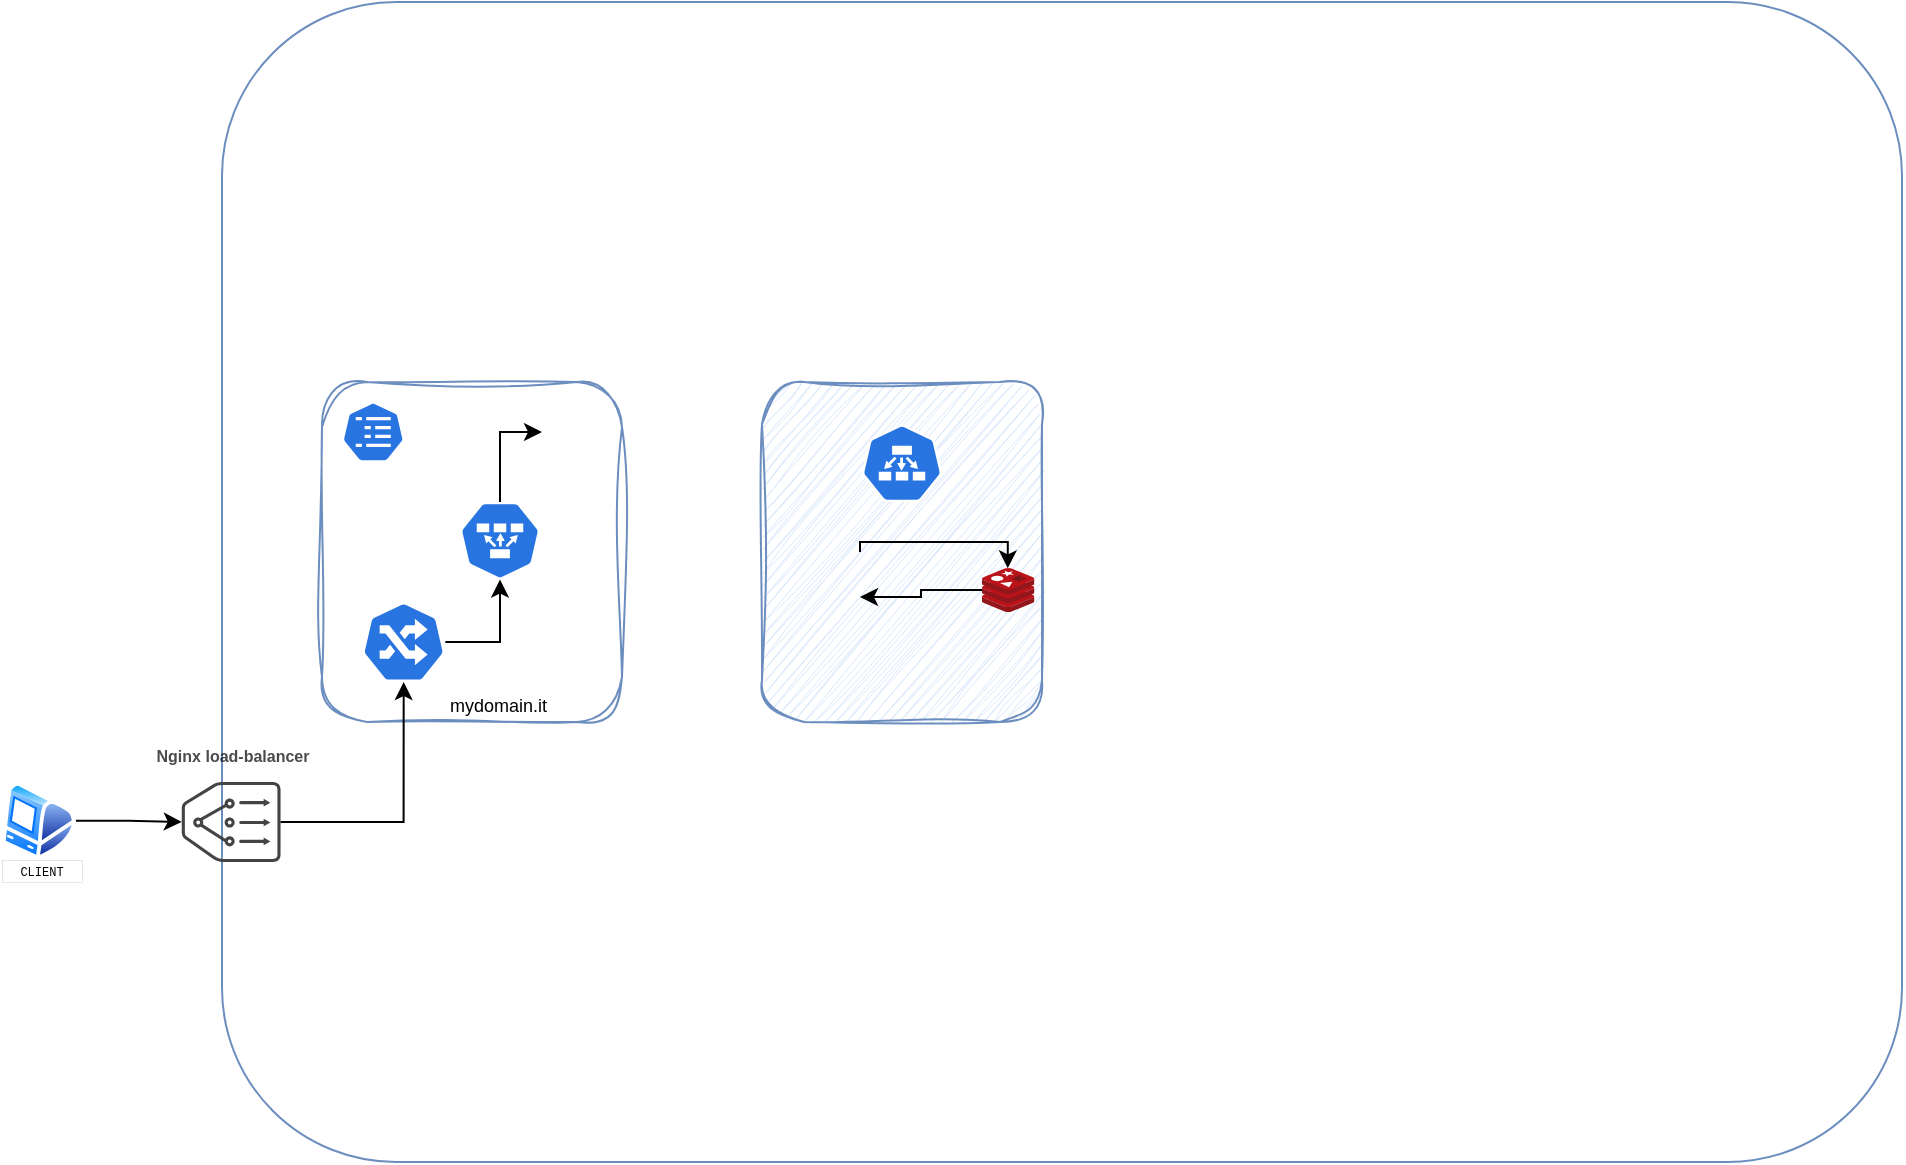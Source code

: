 <mxfile version="26.0.6">
  <diagram name="Pagina-1" id="QrnaqqMQCjqXPSKGcL_w">
    <mxGraphModel dx="1912" dy="5686" grid="1" gridSize="10" guides="1" tooltips="1" connect="1" arrows="1" fold="1" page="1" pageScale="1" pageWidth="3300" pageHeight="4681" math="0" shadow="0">
      <root>
        <mxCell id="0" />
        <mxCell id="1" parent="0" />
        <mxCell id="EirN7TWyW5HWCzwUAPrO-3" value="" style="rounded=1;whiteSpace=wrap;html=1;fillColor=none;strokeColor=#6c8ebf;" vertex="1" parent="1">
          <mxGeometry x="150" y="-1080" width="840" height="580" as="geometry" />
        </mxCell>
        <mxCell id="EirN7TWyW5HWCzwUAPrO-13" value="" style="rounded=1;whiteSpace=wrap;html=1;fillColor=none;strokeColor=#6c8ebf;sketch=1;curveFitting=1;jiggle=2;" vertex="1" parent="1">
          <mxGeometry x="200" y="-890" width="150" height="170" as="geometry" />
        </mxCell>
        <mxCell id="EirN7TWyW5HWCzwUAPrO-1" value="mydomain.it" style="aspect=fixed;sketch=0;html=1;dashed=0;whitespace=wrap;verticalLabelPosition=bottom;verticalAlign=top;fillColor=#2875E2;strokeColor=#ffffff;points=[[0.005,0.63,0],[0.1,0.2,0],[0.9,0.2,0],[0.5,0,0],[0.995,0.63,0],[0.72,0.99,0],[0.5,1,0],[0.28,0.99,0]];shape=mxgraph.kubernetes.icon2;prIcon=ing;labelPosition=right;align=left;fontSize=9;" vertex="1" parent="1">
          <mxGeometry x="220" y="-780" width="41.67" height="40" as="geometry" />
        </mxCell>
        <mxCell id="EirN7TWyW5HWCzwUAPrO-6" style="edgeStyle=orthogonalEdgeStyle;rounded=0;orthogonalLoop=1;jettySize=auto;html=1;exitX=1;exitY=0.5;exitDx=0;exitDy=0;" edge="1" parent="1" source="EirN7TWyW5HWCzwUAPrO-2" target="EirN7TWyW5HWCzwUAPrO-4">
          <mxGeometry relative="1" as="geometry" />
        </mxCell>
        <mxCell id="EirN7TWyW5HWCzwUAPrO-2" value="" style="image;aspect=fixed;perimeter=ellipsePerimeter;html=1;align=center;shadow=0;dashed=0;spacingTop=3;image=img/lib/active_directory/mac_client.svg;" vertex="1" parent="1">
          <mxGeometry x="39.88" y="-690.32" width="37" height="39.36" as="geometry" />
        </mxCell>
        <mxCell id="EirN7TWyW5HWCzwUAPrO-4" value="&lt;h1&gt;Nginx&amp;nbsp;&lt;span style=&quot;background-color: transparent; color: light-dark(rgb(0, 0, 0), rgb(255, 255, 255));&quot;&gt;load-balancer&lt;/span&gt;&lt;/h1&gt;" style="sketch=0;pointerEvents=1;shadow=0;dashed=0;html=1;strokeColor=none;fillColor=#434445;aspect=fixed;labelPosition=center;verticalLabelPosition=top;verticalAlign=bottom;align=center;outlineConnect=0;shape=mxgraph.vvd.nsx_edge_and_load_balancer;fontSize=4;textOpacity=70;" vertex="1" parent="1">
          <mxGeometry x="129.88" y="-690" width="49.39" height="40" as="geometry" />
        </mxCell>
        <mxCell id="EirN7TWyW5HWCzwUAPrO-5" value="CLIENT" style="rounded=0;whiteSpace=wrap;html=1;fontSize=6;fontColor=#050505;fontFamily=Courier New;strokeWidth=0;" vertex="1" parent="1">
          <mxGeometry x="39.88" y="-650.96" width="40" height="10.96" as="geometry" />
        </mxCell>
        <mxCell id="EirN7TWyW5HWCzwUAPrO-9" value="" style="shape=image;html=1;verticalAlign=top;verticalLabelPosition=bottom;labelBackgroundColor=#ffffff;imageAspect=0;aspect=fixed;image=https://cdn1.iconfinder.com/data/icons/unicons-line-vol-5/24/react-128.png" vertex="1" parent="1">
          <mxGeometry x="310" y="-880" width="30" height="30" as="geometry" />
        </mxCell>
        <mxCell id="EirN7TWyW5HWCzwUAPrO-10" value="" style="aspect=fixed;sketch=0;html=1;dashed=0;whitespace=wrap;verticalLabelPosition=bottom;verticalAlign=top;fillColor=#2875E2;strokeColor=#ffffff;points=[[0.005,0.63,0],[0.1,0.2,0],[0.9,0.2,0],[0.5,0,0],[0.995,0.63,0],[0.72,0.99,0],[0.5,1,0],[0.28,0.99,0]];shape=mxgraph.kubernetes.icon2;prIcon=cm" vertex="1" parent="1">
          <mxGeometry x="210" y="-880" width="31.25" height="30" as="geometry" />
        </mxCell>
        <mxCell id="EirN7TWyW5HWCzwUAPrO-19" style="edgeStyle=orthogonalEdgeStyle;rounded=0;orthogonalLoop=1;jettySize=auto;html=1;entryX=0;entryY=0.5;entryDx=0;entryDy=0;" edge="1" parent="1" source="EirN7TWyW5HWCzwUAPrO-11" target="EirN7TWyW5HWCzwUAPrO-9">
          <mxGeometry relative="1" as="geometry" />
        </mxCell>
        <mxCell id="EirN7TWyW5HWCzwUAPrO-11" value="" style="aspect=fixed;sketch=0;html=1;dashed=0;whitespace=wrap;verticalLabelPosition=bottom;verticalAlign=top;fillColor=#2875E2;strokeColor=#ffffff;points=[[0.005,0.63,0],[0.1,0.2,0],[0.9,0.2,0],[0.5,0,0],[0.995,0.63,0],[0.72,0.99,0],[0.5,1,0],[0.28,0.99,0]];shape=mxgraph.kubernetes.icon2;prIcon=ep;rotation=-180;" vertex="1" parent="1">
          <mxGeometry x="268" y="-830" width="42" height="38.77" as="geometry" />
        </mxCell>
        <mxCell id="EirN7TWyW5HWCzwUAPrO-16" style="edgeStyle=orthogonalEdgeStyle;rounded=0;orthogonalLoop=1;jettySize=auto;html=1;entryX=0.5;entryY=1;entryDx=0;entryDy=0;entryPerimeter=0;labelPosition=right;verticalLabelPosition=middle;align=left;verticalAlign=middle;" edge="1" parent="1" source="EirN7TWyW5HWCzwUAPrO-4" target="EirN7TWyW5HWCzwUAPrO-1">
          <mxGeometry relative="1" as="geometry" />
        </mxCell>
        <mxCell id="EirN7TWyW5HWCzwUAPrO-18" style="edgeStyle=orthogonalEdgeStyle;rounded=0;orthogonalLoop=1;jettySize=auto;html=1;entryX=0.5;entryY=0;entryDx=0;entryDy=0;entryPerimeter=0;" edge="1" parent="1" source="EirN7TWyW5HWCzwUAPrO-1" target="EirN7TWyW5HWCzwUAPrO-11">
          <mxGeometry relative="1" as="geometry" />
        </mxCell>
        <mxCell id="EirN7TWyW5HWCzwUAPrO-22" value="" style="rounded=1;whiteSpace=wrap;html=1;sketch=1;curveFitting=1;jiggle=2;shadow=0;glass=0;fillColor=#dae8fc;strokeColor=#6c8ebf;fillStyle=auto;" vertex="1" parent="1">
          <mxGeometry x="420" y="-890" width="140" height="170" as="geometry" />
        </mxCell>
        <mxCell id="EirN7TWyW5HWCzwUAPrO-27" style="edgeStyle=orthogonalEdgeStyle;rounded=0;orthogonalLoop=1;jettySize=auto;html=1;entryX=1;entryY=0.75;entryDx=0;entryDy=0;" edge="1" parent="1" source="EirN7TWyW5HWCzwUAPrO-23" target="EirN7TWyW5HWCzwUAPrO-24">
          <mxGeometry relative="1" as="geometry" />
        </mxCell>
        <mxCell id="EirN7TWyW5HWCzwUAPrO-23" value="" style="image;sketch=0;aspect=fixed;html=1;points=[];align=center;fontSize=12;image=img/lib/mscae/Cache_Redis_Product.svg;" vertex="1" parent="1">
          <mxGeometry x="530" y="-797" width="26.19" height="22" as="geometry" />
        </mxCell>
        <mxCell id="EirN7TWyW5HWCzwUAPrO-24" value="" style="shape=image;html=1;verticalAlign=top;verticalLabelPosition=bottom;labelBackgroundColor=#ffffff;imageAspect=0;aspect=fixed;image=https://cdn2.iconfinder.com/data/icons/boxicons-logos/24/bxl-django-128.png" vertex="1" parent="1">
          <mxGeometry x="439" y="-805" width="30" height="30" as="geometry" />
        </mxCell>
        <mxCell id="EirN7TWyW5HWCzwUAPrO-25" value="" style="aspect=fixed;sketch=0;html=1;dashed=0;whitespace=wrap;verticalLabelPosition=bottom;verticalAlign=top;fillColor=#2875E2;strokeColor=#ffffff;points=[[0.005,0.63,0],[0.1,0.2,0],[0.9,0.2,0],[0.5,0,0],[0.995,0.63,0],[0.72,0.99,0],[0.5,1,0],[0.28,0.99,0]];shape=mxgraph.kubernetes.icon2;prIcon=ep;rotation=0;" vertex="1" parent="1">
          <mxGeometry x="469" y="-868.77" width="42" height="38.77" as="geometry" />
        </mxCell>
        <mxCell id="EirN7TWyW5HWCzwUAPrO-26" style="edgeStyle=orthogonalEdgeStyle;rounded=0;orthogonalLoop=1;jettySize=auto;html=1;entryX=0.492;entryY=0.008;entryDx=0;entryDy=0;entryPerimeter=0;exitX=1;exitY=0;exitDx=0;exitDy=0;" edge="1" parent="1" source="EirN7TWyW5HWCzwUAPrO-24" target="EirN7TWyW5HWCzwUAPrO-23">
          <mxGeometry relative="1" as="geometry">
            <Array as="points">
              <mxPoint x="543" y="-810" />
            </Array>
          </mxGeometry>
        </mxCell>
      </root>
    </mxGraphModel>
  </diagram>
</mxfile>
